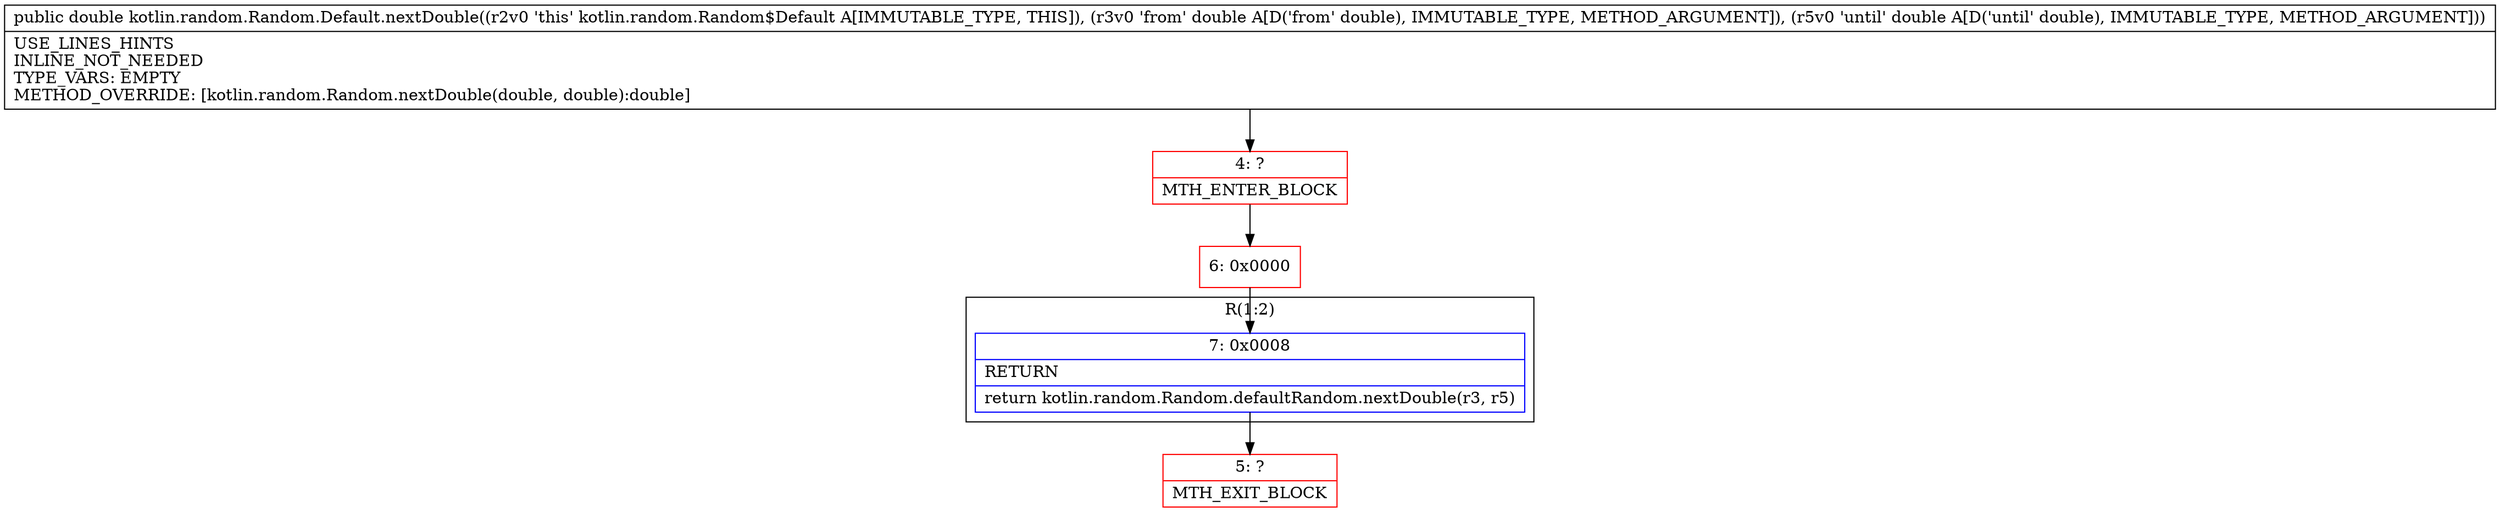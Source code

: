 digraph "CFG forkotlin.random.Random.Default.nextDouble(DD)D" {
subgraph cluster_Region_1620601617 {
label = "R(1:2)";
node [shape=record,color=blue];
Node_7 [shape=record,label="{7\:\ 0x0008|RETURN\l|return kotlin.random.Random.defaultRandom.nextDouble(r3, r5)\l}"];
}
Node_4 [shape=record,color=red,label="{4\:\ ?|MTH_ENTER_BLOCK\l}"];
Node_6 [shape=record,color=red,label="{6\:\ 0x0000}"];
Node_5 [shape=record,color=red,label="{5\:\ ?|MTH_EXIT_BLOCK\l}"];
MethodNode[shape=record,label="{public double kotlin.random.Random.Default.nextDouble((r2v0 'this' kotlin.random.Random$Default A[IMMUTABLE_TYPE, THIS]), (r3v0 'from' double A[D('from' double), IMMUTABLE_TYPE, METHOD_ARGUMENT]), (r5v0 'until' double A[D('until' double), IMMUTABLE_TYPE, METHOD_ARGUMENT]))  | USE_LINES_HINTS\lINLINE_NOT_NEEDED\lTYPE_VARS: EMPTY\lMETHOD_OVERRIDE: [kotlin.random.Random.nextDouble(double, double):double]\l}"];
MethodNode -> Node_4;Node_7 -> Node_5;
Node_4 -> Node_6;
Node_6 -> Node_7;
}

